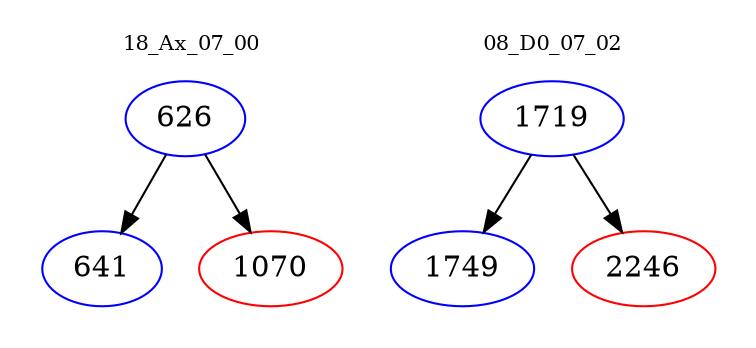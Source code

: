 digraph{
subgraph cluster_0 {
color = white
label = "18_Ax_07_00";
fontsize=10;
T0_626 [label="626", color="blue"]
T0_626 -> T0_641 [color="black"]
T0_641 [label="641", color="blue"]
T0_626 -> T0_1070 [color="black"]
T0_1070 [label="1070", color="red"]
}
subgraph cluster_1 {
color = white
label = "08_D0_07_02";
fontsize=10;
T1_1719 [label="1719", color="blue"]
T1_1719 -> T1_1749 [color="black"]
T1_1749 [label="1749", color="blue"]
T1_1719 -> T1_2246 [color="black"]
T1_2246 [label="2246", color="red"]
}
}
